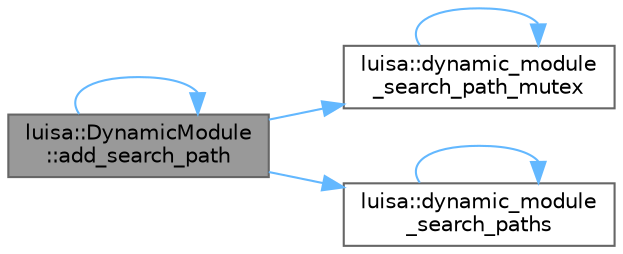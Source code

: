 digraph "luisa::DynamicModule::add_search_path"
{
 // LATEX_PDF_SIZE
  bgcolor="transparent";
  edge [fontname=Helvetica,fontsize=10,labelfontname=Helvetica,labelfontsize=10];
  node [fontname=Helvetica,fontsize=10,shape=box,height=0.2,width=0.4];
  rankdir="LR";
  Node1 [id="Node000001",label="luisa::DynamicModule\l::add_search_path",height=0.2,width=0.4,color="gray40", fillcolor="grey60", style="filled", fontcolor="black",tooltip="Add dynamic module search path"];
  Node1 -> Node1 [id="edge6_Node000001_Node000001",color="steelblue1",style="solid",tooltip=" "];
  Node1 -> Node2 [id="edge7_Node000001_Node000002",color="steelblue1",style="solid",tooltip=" "];
  Node2 [id="Node000002",label="luisa::dynamic_module\l_search_path_mutex",height=0.2,width=0.4,color="grey40", fillcolor="white", style="filled",URL="$namespaceluisa.html#a2c22fd16772a1b3531a7a9ba97e67f44",tooltip=" "];
  Node2 -> Node2 [id="edge8_Node000002_Node000002",color="steelblue1",style="solid",tooltip=" "];
  Node1 -> Node3 [id="edge9_Node000001_Node000003",color="steelblue1",style="solid",tooltip=" "];
  Node3 [id="Node000003",label="luisa::dynamic_module\l_search_paths",height=0.2,width=0.4,color="grey40", fillcolor="white", style="filled",URL="$namespaceluisa.html#ab5c33fa633d11c8fda3a2d7971c1f3a4",tooltip=" "];
  Node3 -> Node3 [id="edge10_Node000003_Node000003",color="steelblue1",style="solid",tooltip=" "];
}
